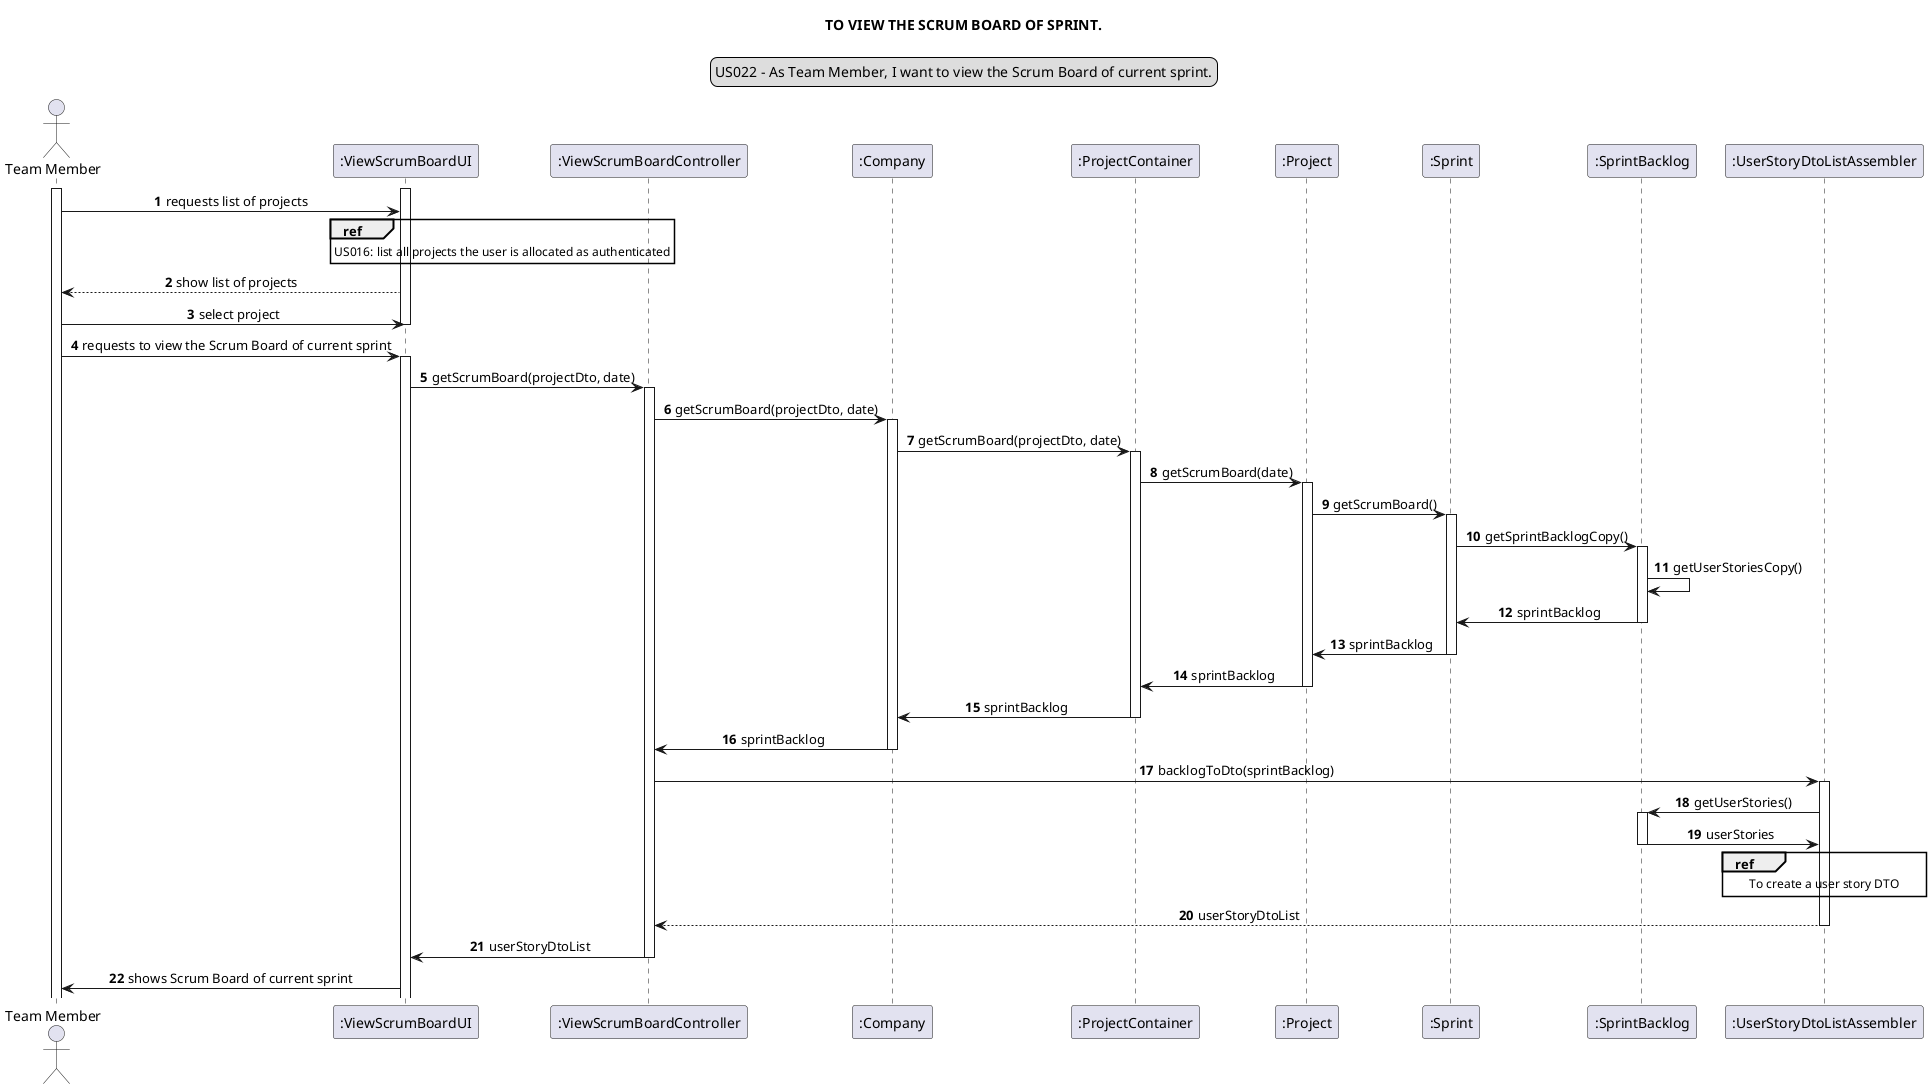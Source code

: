 @startuml
skinparam sequenceMessageAlign center
title TO VIEW THE SCRUM BOARD OF SPRINT.
legend top
US022 - As Team Member, I want to view the Scrum Board of current sprint.
end legend
autonumber
actor "Team Member" as member
participant ":ViewScrumBoardUI" as ui
participant ":ViewScrumBoardController" as controller
participant ":Company" as company
participant ":ProjectContainer" as projectContainer
participant ":Project" as project
participant ":Sprint" as sprint
participant ":SprintBacklog" as backlog
participant ":UserStoryDtoListAssembler" as dto


activate member
activate ui
member -> ui : requests list of projects
ref over ui: US016: list all projects the user is allocated as authenticated
ui --> member : show list of projects
member -> ui : select project
deactivate ui
member -> ui : requests to view the Scrum Board of current sprint
activate ui
"ui" -> controller : getScrumBoard(projectDto, date)
activate controller
"controller" -> company : getScrumBoard(projectDto, date)
activate company
"company" -> projectContainer : getScrumBoard(projectDto, date)
activate projectContainer
"projectContainer" -> project: getScrumBoard(date)
activate project
"project" -> sprint : getScrumBoard()
activate sprint
"sprint"-> backlog: getSprintBacklogCopy()
activate backlog
"backlog"-> backlog : getUserStoriesCopy()
"backlog"-> sprint : sprintBacklog
deactivate backlog
"sprint" -> project : sprintBacklog
deactivate sprint
project -> projectContainer : sprintBacklog
deactivate project
projectContainer -> company : sprintBacklog
deactivate projectContainer
company-> controller : sprintBacklog
deactivate company
controller-> dto : backlogToDto(sprintBacklog)
activate dto
"dto" ->backlog: getUserStories()
activate backlog
"backlog" -> dto: userStories
deactivate backlog

ref over dto: To create a user story DTO

dto --> controller : userStoryDtoList
deactivate dto
controller -> ui : userStoryDtoList
deactivate controller
ui -> member : shows Scrum Board of current sprint

@enduml